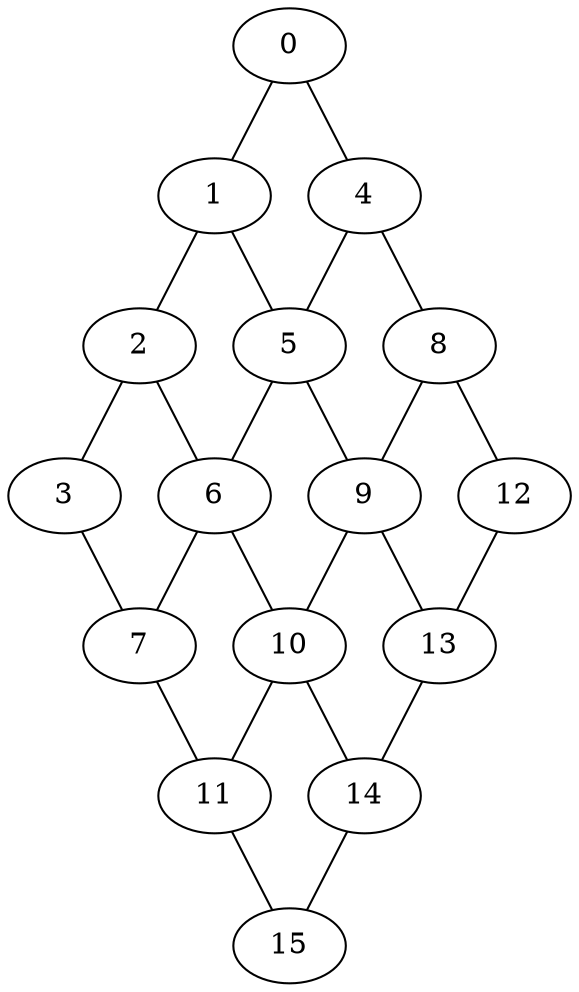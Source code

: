 //参考：Dot脚本语言语法整理 https://blog.csdn.net/jy692405180/article/details/52077979

graph mesh_4_4
{
    edge[weight=1]
    node[pipeline_stage_delay=1]
    //横线
    0--1--2--3
    4--5--6--7
    8--9--10--11
    12--13--14--15
    //竖线
    0--4--8--12
    1--5--9--13
    2--6--10--14
    3--7--11--15
}
